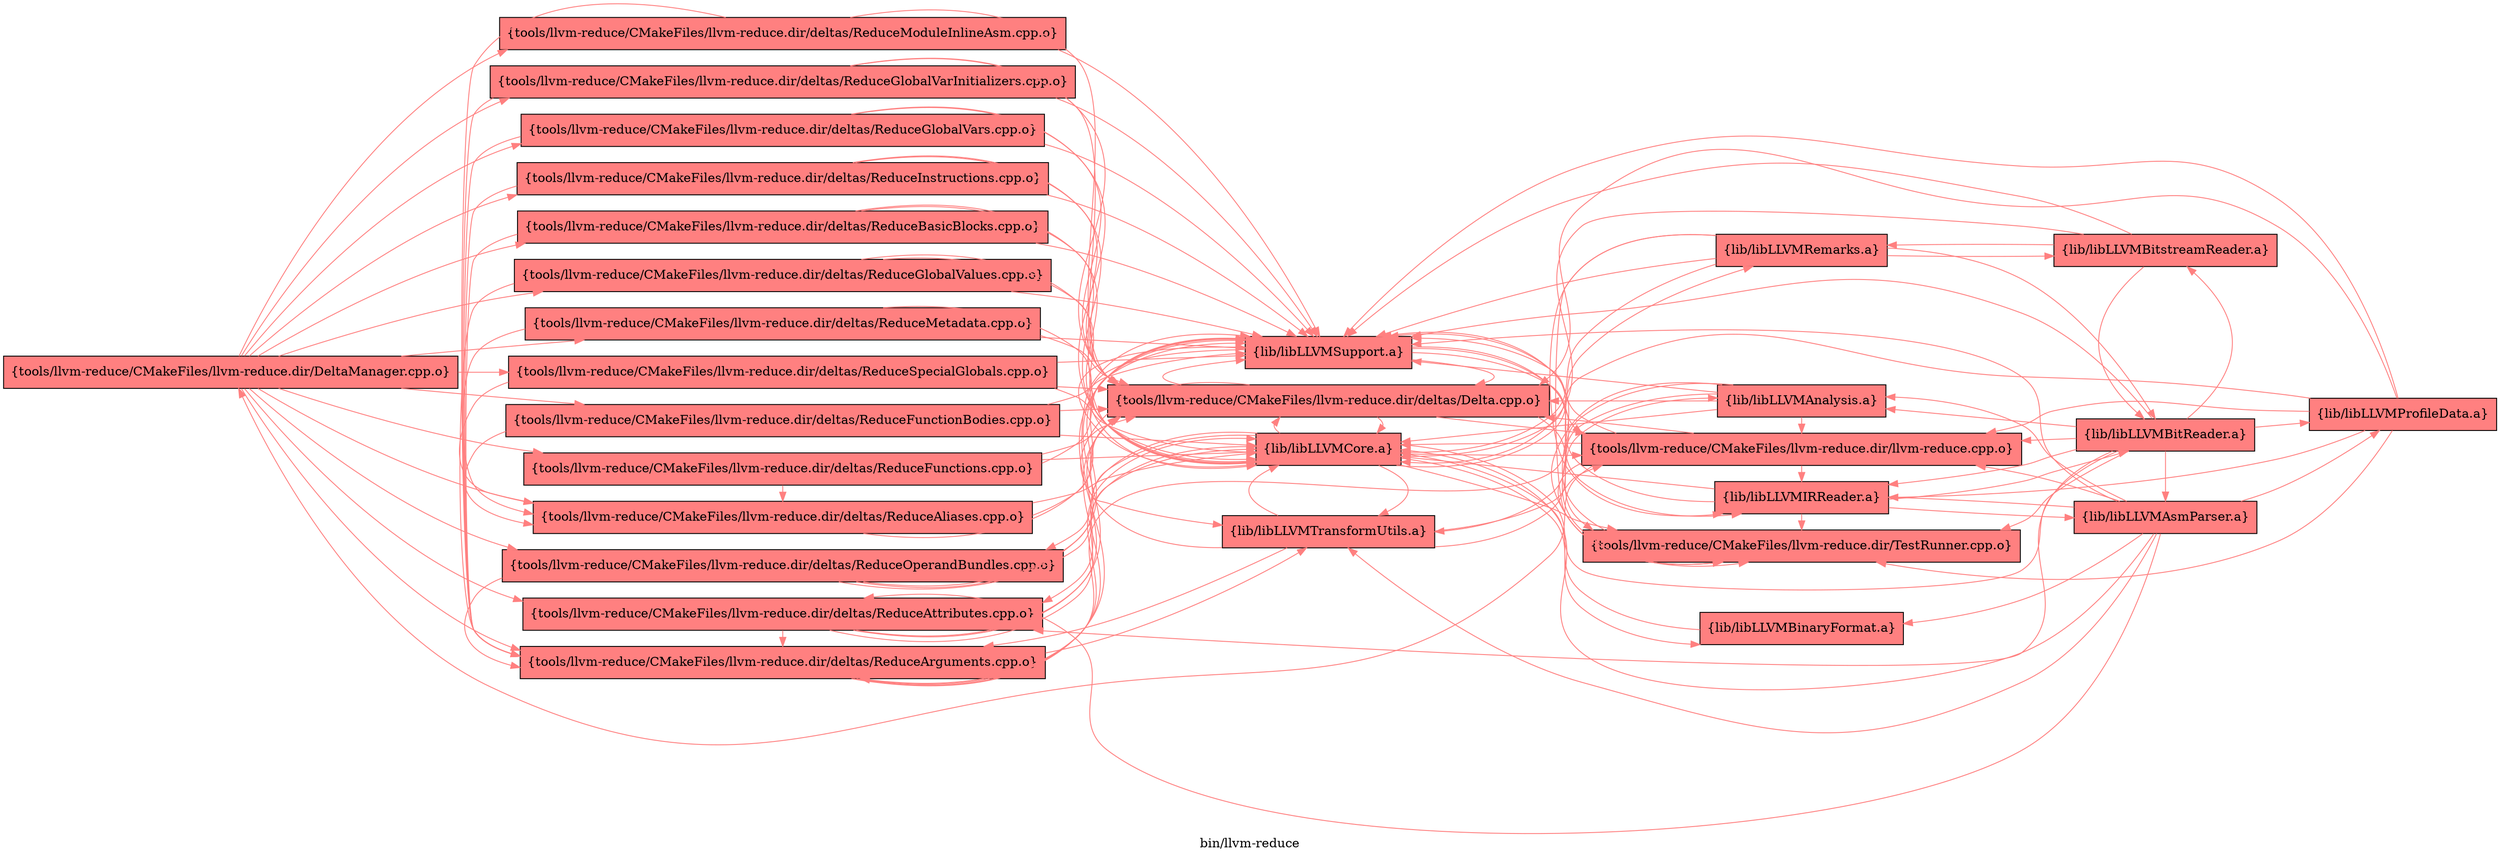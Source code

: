 digraph "bin/llvm-reduce" {
	label="bin/llvm-reduce";
	rankdir="LR"
	{ rank=same; Node0x5630626a5858;  }
	{ rank=same; Node0x5630626a4728; Node0x5630626a85a8; Node0x5630626a7e28; Node0x5630626a7fb8; Node0x5630626a78d8; Node0x5630626a7568; Node0x5630626a6de8; Node0x5630626a8468; Node0x5630626a7ce8; Node0x5630626a8008; Node0x5630626a4818; Node0x5630626a44f8; Node0x5630626a6118; Node0x5630626a5d08;  }
	{ rank=same; Node0x5630626a3f58; Node0x5630626aa038; Node0x5630626a2fb8; Node0x5630626a39b8;  }
	{ rank=same; Node0x5630626a4b38; Node0x5630626a5a88; Node0x5630626a6e38; Node0x5630626a7608; Node0x5630626a9b38; Node0x5630626aa218;  }
	{ rank=same; Node0x5630626ab488; Node0x5630626a7108; Node0x5630626aa538;  }

	Node0x5630626a5858 [shape=record,shape=box,style=filled,fillcolor="1.000000 0.5 1",group=1,label="{tools/llvm-reduce/CMakeFiles/llvm-reduce.dir/DeltaManager.cpp.o}"];
	Node0x5630626a5858 -> Node0x5630626a4728[color="1.000000 0.5 1"];
	Node0x5630626a5858 -> Node0x5630626a85a8[color="1.000000 0.5 1"];
	Node0x5630626a5858 -> Node0x5630626a7e28[color="1.000000 0.5 1"];
	Node0x5630626a5858 -> Node0x5630626a7fb8[color="1.000000 0.5 1"];
	Node0x5630626a5858 -> Node0x5630626a78d8[color="1.000000 0.5 1"];
	Node0x5630626a5858 -> Node0x5630626a7568[color="1.000000 0.5 1"];
	Node0x5630626a5858 -> Node0x5630626a6de8[color="1.000000 0.5 1"];
	Node0x5630626a5858 -> Node0x5630626a8468[color="1.000000 0.5 1"];
	Node0x5630626a5858 -> Node0x5630626a7ce8[color="1.000000 0.5 1"];
	Node0x5630626a5858 -> Node0x5630626a8008[color="1.000000 0.5 1"];
	Node0x5630626a5858 -> Node0x5630626a4818[color="1.000000 0.5 1"];
	Node0x5630626a5858 -> Node0x5630626a44f8[color="1.000000 0.5 1"];
	Node0x5630626a5858 -> Node0x5630626a6118[color="1.000000 0.5 1"];
	Node0x5630626a5858 -> Node0x5630626a5d08[color="1.000000 0.5 1"];
	Node0x5630626a4728 [shape=record,shape=box,style=filled,fillcolor="1.000000 0.5 1",group=1,label="{tools/llvm-reduce/CMakeFiles/llvm-reduce.dir/deltas/ReduceAliases.cpp.o}"];
	Node0x5630626a4728 -> Node0x5630626a3f58[color="1.000000 0.5 1"];
	Node0x5630626a4728 -> Node0x5630626aa038[color="1.000000 0.5 1"];
	Node0x5630626a4728 -> Node0x5630626a2fb8[color="1.000000 0.5 1"];
	Node0x5630626a85a8 [shape=record,shape=box,style=filled,fillcolor="1.000000 0.5 1",group=1,label="{tools/llvm-reduce/CMakeFiles/llvm-reduce.dir/deltas/ReduceArguments.cpp.o}"];
	Node0x5630626a85a8 -> Node0x5630626a3f58[color="1.000000 0.5 1"];
	Node0x5630626a85a8 -> Node0x5630626aa038[color="1.000000 0.5 1"];
	Node0x5630626a85a8 -> Node0x5630626a2fb8[color="1.000000 0.5 1"];
	Node0x5630626a85a8 -> Node0x5630626a39b8[color="1.000000 0.5 1"];
	Node0x5630626a7e28 [shape=record,shape=box,style=filled,fillcolor="1.000000 0.5 1",group=1,label="{tools/llvm-reduce/CMakeFiles/llvm-reduce.dir/deltas/ReduceAttributes.cpp.o}"];
	Node0x5630626a7e28 -> Node0x5630626a3f58[color="1.000000 0.5 1"];
	Node0x5630626a7e28 -> Node0x5630626a85a8[color="1.000000 0.5 1"];
	Node0x5630626a7e28 -> Node0x5630626aa038[color="1.000000 0.5 1"];
	Node0x5630626a7e28 -> Node0x5630626a2fb8[color="1.000000 0.5 1"];
	Node0x5630626a7fb8 [shape=record,shape=box,style=filled,fillcolor="1.000000 0.5 1",group=1,label="{tools/llvm-reduce/CMakeFiles/llvm-reduce.dir/deltas/ReduceBasicBlocks.cpp.o}"];
	Node0x5630626a7fb8 -> Node0x5630626a3f58[color="1.000000 0.5 1"];
	Node0x5630626a7fb8 -> Node0x5630626a85a8[color="1.000000 0.5 1"];
	Node0x5630626a7fb8 -> Node0x5630626aa038[color="1.000000 0.5 1"];
	Node0x5630626a7fb8 -> Node0x5630626a2fb8[color="1.000000 0.5 1"];
	Node0x5630626a78d8 [shape=record,shape=box,style=filled,fillcolor="1.000000 0.5 1",group=1,label="{tools/llvm-reduce/CMakeFiles/llvm-reduce.dir/deltas/ReduceFunctionBodies.cpp.o}"];
	Node0x5630626a78d8 -> Node0x5630626a3f58[color="1.000000 0.5 1"];
	Node0x5630626a78d8 -> Node0x5630626a4728[color="1.000000 0.5 1"];
	Node0x5630626a78d8 -> Node0x5630626aa038[color="1.000000 0.5 1"];
	Node0x5630626a78d8 -> Node0x5630626a2fb8[color="1.000000 0.5 1"];
	Node0x5630626a7568 [shape=record,shape=box,style=filled,fillcolor="1.000000 0.5 1",group=1,label="{tools/llvm-reduce/CMakeFiles/llvm-reduce.dir/deltas/ReduceFunctions.cpp.o}"];
	Node0x5630626a7568 -> Node0x5630626a3f58[color="1.000000 0.5 1"];
	Node0x5630626a7568 -> Node0x5630626a4728[color="1.000000 0.5 1"];
	Node0x5630626a7568 -> Node0x5630626aa038[color="1.000000 0.5 1"];
	Node0x5630626a7568 -> Node0x5630626a2fb8[color="1.000000 0.5 1"];
	Node0x5630626a6de8 [shape=record,shape=box,style=filled,fillcolor="1.000000 0.5 1",group=1,label="{tools/llvm-reduce/CMakeFiles/llvm-reduce.dir/deltas/ReduceGlobalValues.cpp.o}"];
	Node0x5630626a6de8 -> Node0x5630626a3f58[color="1.000000 0.5 1"];
	Node0x5630626a6de8 -> Node0x5630626a85a8[color="1.000000 0.5 1"];
	Node0x5630626a6de8 -> Node0x5630626aa038[color="1.000000 0.5 1"];
	Node0x5630626a6de8 -> Node0x5630626a2fb8[color="1.000000 0.5 1"];
	Node0x5630626a8468 [shape=record,shape=box,style=filled,fillcolor="1.000000 0.5 1",group=1,label="{tools/llvm-reduce/CMakeFiles/llvm-reduce.dir/deltas/ReduceGlobalVarInitializers.cpp.o}"];
	Node0x5630626a8468 -> Node0x5630626a3f58[color="1.000000 0.5 1"];
	Node0x5630626a8468 -> Node0x5630626a85a8[color="1.000000 0.5 1"];
	Node0x5630626a8468 -> Node0x5630626aa038[color="1.000000 0.5 1"];
	Node0x5630626a8468 -> Node0x5630626a2fb8[color="1.000000 0.5 1"];
	Node0x5630626a7ce8 [shape=record,shape=box,style=filled,fillcolor="1.000000 0.5 1",group=1,label="{tools/llvm-reduce/CMakeFiles/llvm-reduce.dir/deltas/ReduceGlobalVars.cpp.o}"];
	Node0x5630626a7ce8 -> Node0x5630626a3f58[color="1.000000 0.5 1"];
	Node0x5630626a7ce8 -> Node0x5630626a85a8[color="1.000000 0.5 1"];
	Node0x5630626a7ce8 -> Node0x5630626aa038[color="1.000000 0.5 1"];
	Node0x5630626a7ce8 -> Node0x5630626a2fb8[color="1.000000 0.5 1"];
	Node0x5630626a8008 [shape=record,shape=box,style=filled,fillcolor="1.000000 0.5 1",group=1,label="{tools/llvm-reduce/CMakeFiles/llvm-reduce.dir/deltas/ReduceInstructions.cpp.o}"];
	Node0x5630626a8008 -> Node0x5630626a3f58[color="1.000000 0.5 1"];
	Node0x5630626a8008 -> Node0x5630626a85a8[color="1.000000 0.5 1"];
	Node0x5630626a8008 -> Node0x5630626aa038[color="1.000000 0.5 1"];
	Node0x5630626a8008 -> Node0x5630626a2fb8[color="1.000000 0.5 1"];
	Node0x5630626a4818 [shape=record,shape=box,style=filled,fillcolor="1.000000 0.5 1",group=1,label="{tools/llvm-reduce/CMakeFiles/llvm-reduce.dir/deltas/ReduceMetadata.cpp.o}"];
	Node0x5630626a4818 -> Node0x5630626a3f58[color="1.000000 0.5 1"];
	Node0x5630626a4818 -> Node0x5630626a4728[color="1.000000 0.5 1"];
	Node0x5630626a4818 -> Node0x5630626aa038[color="1.000000 0.5 1"];
	Node0x5630626a4818 -> Node0x5630626a2fb8[color="1.000000 0.5 1"];
	Node0x5630626a44f8 [shape=record,shape=box,style=filled,fillcolor="1.000000 0.5 1",group=1,label="{tools/llvm-reduce/CMakeFiles/llvm-reduce.dir/deltas/ReduceModuleInlineAsm.cpp.o}"];
	Node0x5630626a44f8 -> Node0x5630626a3f58[color="1.000000 0.5 1"];
	Node0x5630626a44f8 -> Node0x5630626a85a8[color="1.000000 0.5 1"];
	Node0x5630626a44f8 -> Node0x5630626a2fb8[color="1.000000 0.5 1"];
	Node0x5630626a6118 [shape=record,shape=box,style=filled,fillcolor="1.000000 0.5 1",group=1,label="{tools/llvm-reduce/CMakeFiles/llvm-reduce.dir/deltas/ReduceOperandBundles.cpp.o}"];
	Node0x5630626a6118 -> Node0x5630626a3f58[color="1.000000 0.5 1"];
	Node0x5630626a6118 -> Node0x5630626a85a8[color="1.000000 0.5 1"];
	Node0x5630626a6118 -> Node0x5630626aa038[color="1.000000 0.5 1"];
	Node0x5630626a6118 -> Node0x5630626a2fb8[color="1.000000 0.5 1"];
	Node0x5630626a5d08 [shape=record,shape=box,style=filled,fillcolor="1.000000 0.5 1",group=1,label="{tools/llvm-reduce/CMakeFiles/llvm-reduce.dir/deltas/ReduceSpecialGlobals.cpp.o}"];
	Node0x5630626a5d08 -> Node0x5630626a3f58[color="1.000000 0.5 1"];
	Node0x5630626a5d08 -> Node0x5630626a4728[color="1.000000 0.5 1"];
	Node0x5630626a5d08 -> Node0x5630626aa038[color="1.000000 0.5 1"];
	Node0x5630626a5d08 -> Node0x5630626a2fb8[color="1.000000 0.5 1"];
	Node0x5630626a4b38 [shape=record,shape=box,style=filled,fillcolor="1.000000 0.5 1",group=1,label="{tools/llvm-reduce/CMakeFiles/llvm-reduce.dir/TestRunner.cpp.o}"];
	Node0x5630626a4b38 -> Node0x5630626a2fb8[color="1.000000 0.5 1"];
	Node0x5630626a2fb8 [shape=record,shape=box,style=filled,fillcolor="1.000000 0.5 1",group=1,label="{lib/libLLVMSupport.a}"];
	Node0x5630626a2fb8 -> Node0x5630626a4b38[color="1.000000 0.5 1"];
	Node0x5630626a2fb8 -> Node0x5630626aa038[color="1.000000 0.5 1"];
	Node0x5630626a2fb8 -> Node0x5630626a3f58[color="1.000000 0.5 1"];
	Node0x5630626a2fb8 -> Node0x5630626a5a88[color="1.000000 0.5 1"];
	Node0x5630626a2fb8 -> Node0x5630626a9b38[color="1.000000 0.5 1"];
	Node0x5630626a3f58 [shape=record,shape=box,style=filled,fillcolor="1.000000 0.5 1",group=1,label="{tools/llvm-reduce/CMakeFiles/llvm-reduce.dir/deltas/Delta.cpp.o}"];
	Node0x5630626a3f58 -> Node0x5630626a4b38[color="1.000000 0.5 1"];
	Node0x5630626a3f58 -> Node0x5630626a5a88[color="1.000000 0.5 1"];
	Node0x5630626a3f58 -> Node0x5630626aa038[color="1.000000 0.5 1"];
	Node0x5630626a3f58 -> Node0x5630626a2fb8[color="1.000000 0.5 1"];
	Node0x5630626a3f58 -> Node0x5630626a39b8[color="1.000000 0.5 1"];
	Node0x5630626a5a88 [shape=record,shape=box,style=filled,fillcolor="1.000000 0.5 1",group=1,label="{tools/llvm-reduce/CMakeFiles/llvm-reduce.dir/llvm-reduce.cpp.o}"];
	Node0x5630626a5a88 -> Node0x5630626a5858[color="1.000000 0.5 1"];
	Node0x5630626a5a88 -> Node0x5630626a4b38[color="1.000000 0.5 1"];
	Node0x5630626a5a88 -> Node0x5630626a3f58[color="1.000000 0.5 1"];
	Node0x5630626a5a88 -> Node0x5630626aa038[color="1.000000 0.5 1"];
	Node0x5630626a5a88 -> Node0x5630626a2fb8[color="1.000000 0.5 1"];
	Node0x5630626a5a88 -> Node0x5630626a9b38[color="1.000000 0.5 1"];
	Node0x5630626aa038 [shape=record,shape=box,style=filled,fillcolor="1.000000 0.5 1",group=1,label="{lib/libLLVMCore.a}"];
	Node0x5630626aa038 -> Node0x5630626a3f58[color="1.000000 0.5 1"];
	Node0x5630626aa038 -> Node0x5630626a2fb8[color="1.000000 0.5 1"];
	Node0x5630626aa038 -> Node0x5630626a6e38[color="1.000000 0.5 1"];
	Node0x5630626aa038 -> Node0x5630626a7e28[color="1.000000 0.5 1"];
	Node0x5630626aa038 -> Node0x5630626a6118[color="1.000000 0.5 1"];
	Node0x5630626aa038 -> Node0x5630626a5a88[color="1.000000 0.5 1"];
	Node0x5630626aa038 -> Node0x5630626a4b38[color="1.000000 0.5 1"];
	Node0x5630626aa038 -> Node0x5630626a7608[color="1.000000 0.5 1"];
	Node0x5630626aa038 -> Node0x5630626a39b8[color="1.000000 0.5 1"];
	Node0x5630626a39b8 [shape=record,shape=box,style=filled,fillcolor="1.000000 0.5 1",group=1,label="{lib/libLLVMTransformUtils.a}"];
	Node0x5630626a39b8 -> Node0x5630626aa038[color="1.000000 0.5 1"];
	Node0x5630626a39b8 -> Node0x5630626a2fb8[color="1.000000 0.5 1"];
	Node0x5630626a39b8 -> Node0x5630626aa218[color="1.000000 0.5 1"];
	Node0x5630626a39b8 -> Node0x5630626a85a8[color="1.000000 0.5 1"];
	Node0x5630626a39b8 -> Node0x5630626a5a88[color="1.000000 0.5 1"];
	Node0x5630626a9b38 [shape=record,shape=box,style=filled,fillcolor="1.000000 0.5 1",group=1,label="{lib/libLLVMIRReader.a}"];
	Node0x5630626a9b38 -> Node0x5630626a4b38[color="1.000000 0.5 1"];
	Node0x5630626a9b38 -> Node0x5630626a2fb8[color="1.000000 0.5 1"];
	Node0x5630626a9b38 -> Node0x5630626aa038[color="1.000000 0.5 1"];
	Node0x5630626a9b38 -> Node0x5630626aa538[color="1.000000 0.5 1"];
	Node0x5630626a9b38 -> Node0x5630626ab488[color="1.000000 0.5 1"];
	Node0x5630626a6e38 [shape=record,shape=box,style=filled,fillcolor="1.000000 0.5 1",group=1,label="{lib/libLLVMBinaryFormat.a}"];
	Node0x5630626a6e38 -> Node0x5630626aa038[color="1.000000 0.5 1"];
	Node0x5630626a7608 [shape=record,shape=box,style=filled,fillcolor="1.000000 0.5 1",group=1,label="{lib/libLLVMRemarks.a}"];
	Node0x5630626a7608 -> Node0x5630626a2fb8[color="1.000000 0.5 1"];
	Node0x5630626a7608 -> Node0x5630626aa038[color="1.000000 0.5 1"];
	Node0x5630626a7608 -> Node0x5630626ab488[color="1.000000 0.5 1"];
	Node0x5630626a7608 -> Node0x5630626a4b38[color="1.000000 0.5 1"];
	Node0x5630626a7608 -> Node0x5630626a9b38[color="1.000000 0.5 1"];
	Node0x5630626a7608 -> Node0x5630626a7108[color="1.000000 0.5 1"];
	Node0x5630626aa538 [shape=record,shape=box,style=filled,fillcolor="1.000000 0.5 1",group=1,label="{lib/libLLVMAsmParser.a}"];
	Node0x5630626aa538 -> Node0x5630626a7e28[color="1.000000 0.5 1"];
	Node0x5630626aa538 -> Node0x5630626aa038[color="1.000000 0.5 1"];
	Node0x5630626aa538 -> Node0x5630626a9b38[color="1.000000 0.5 1"];
	Node0x5630626aa538 -> Node0x5630626a2fb8[color="1.000000 0.5 1"];
	Node0x5630626aa538 -> Node0x5630626a5a88[color="1.000000 0.5 1"];
	Node0x5630626aa538 -> Node0x5630626a39b8[color="1.000000 0.5 1"];
	Node0x5630626aa538 -> Node0x5630626a7158[color="1.000000 0.5 1"];
	Node0x5630626aa538 -> Node0x5630626aa218[color="1.000000 0.5 1"];
	Node0x5630626aa538 -> Node0x5630626a6e38[color="1.000000 0.5 1"];
	Node0x5630626ab488 [shape=record,shape=box,style=filled,fillcolor="1.000000 0.5 1",group=1,label="{lib/libLLVMBitReader.a}"];
	Node0x5630626ab488 -> Node0x5630626a4b38[color="1.000000 0.5 1"];
	Node0x5630626ab488 -> Node0x5630626a7e28[color="1.000000 0.5 1"];
	Node0x5630626ab488 -> Node0x5630626a5a88[color="1.000000 0.5 1"];
	Node0x5630626ab488 -> Node0x5630626aa038[color="1.000000 0.5 1"];
	Node0x5630626ab488 -> Node0x5630626a2fb8[color="1.000000 0.5 1"];
	Node0x5630626ab488 -> Node0x5630626a9b38[color="1.000000 0.5 1"];
	Node0x5630626ab488 -> Node0x5630626aa538[color="1.000000 0.5 1"];
	Node0x5630626ab488 -> Node0x5630626aa218[color="1.000000 0.5 1"];
	Node0x5630626ab488 -> Node0x5630626a7108[color="1.000000 0.5 1"];
	Node0x5630626ab488 -> Node0x5630626a7158[color="1.000000 0.5 1"];
	Node0x5630626aa218 [shape=record,shape=box,style=filled,fillcolor="1.000000 0.5 1",group=1,label="{lib/libLLVMAnalysis.a}"];
	Node0x5630626aa218 -> Node0x5630626a5a88[color="1.000000 0.5 1"];
	Node0x5630626aa218 -> Node0x5630626aa038[color="1.000000 0.5 1"];
	Node0x5630626aa218 -> Node0x5630626a2fb8[color="1.000000 0.5 1"];
	Node0x5630626aa218 -> Node0x5630626a3f58[color="1.000000 0.5 1"];
	Node0x5630626aa218 -> Node0x5630626a85a8[color="1.000000 0.5 1"];
	Node0x5630626aa218 -> Node0x5630626a39b8[color="1.000000 0.5 1"];
	Node0x5630626aa218 -> Node0x5630626a4b38[color="1.000000 0.5 1"];
	Node0x5630626a7158 [shape=record,shape=box,style=filled,fillcolor="1.000000 0.5 1",group=1,label="{lib/libLLVMProfileData.a}"];
	Node0x5630626a7158 -> Node0x5630626a5a88[color="1.000000 0.5 1"];
	Node0x5630626a7158 -> Node0x5630626a2fb8[color="1.000000 0.5 1"];
	Node0x5630626a7158 -> Node0x5630626aa038[color="1.000000 0.5 1"];
	Node0x5630626a7158 -> Node0x5630626a4b38[color="1.000000 0.5 1"];
	Node0x5630626a7158 -> Node0x5630626a3f58[color="1.000000 0.5 1"];
	Node0x5630626a7158 -> Node0x5630626a9b38[color="1.000000 0.5 1"];
	Node0x5630626a7108 [shape=record,shape=box,style=filled,fillcolor="1.000000 0.5 1",group=1,label="{lib/libLLVMBitstreamReader.a}"];
	Node0x5630626a7108 -> Node0x5630626a2fb8[color="1.000000 0.5 1"];
	Node0x5630626a7108 -> Node0x5630626aa038[color="1.000000 0.5 1"];
	Node0x5630626a7108 -> Node0x5630626ab488[color="1.000000 0.5 1"];
	Node0x5630626a7108 -> Node0x5630626a7608[color="1.000000 0.5 1"];
}
